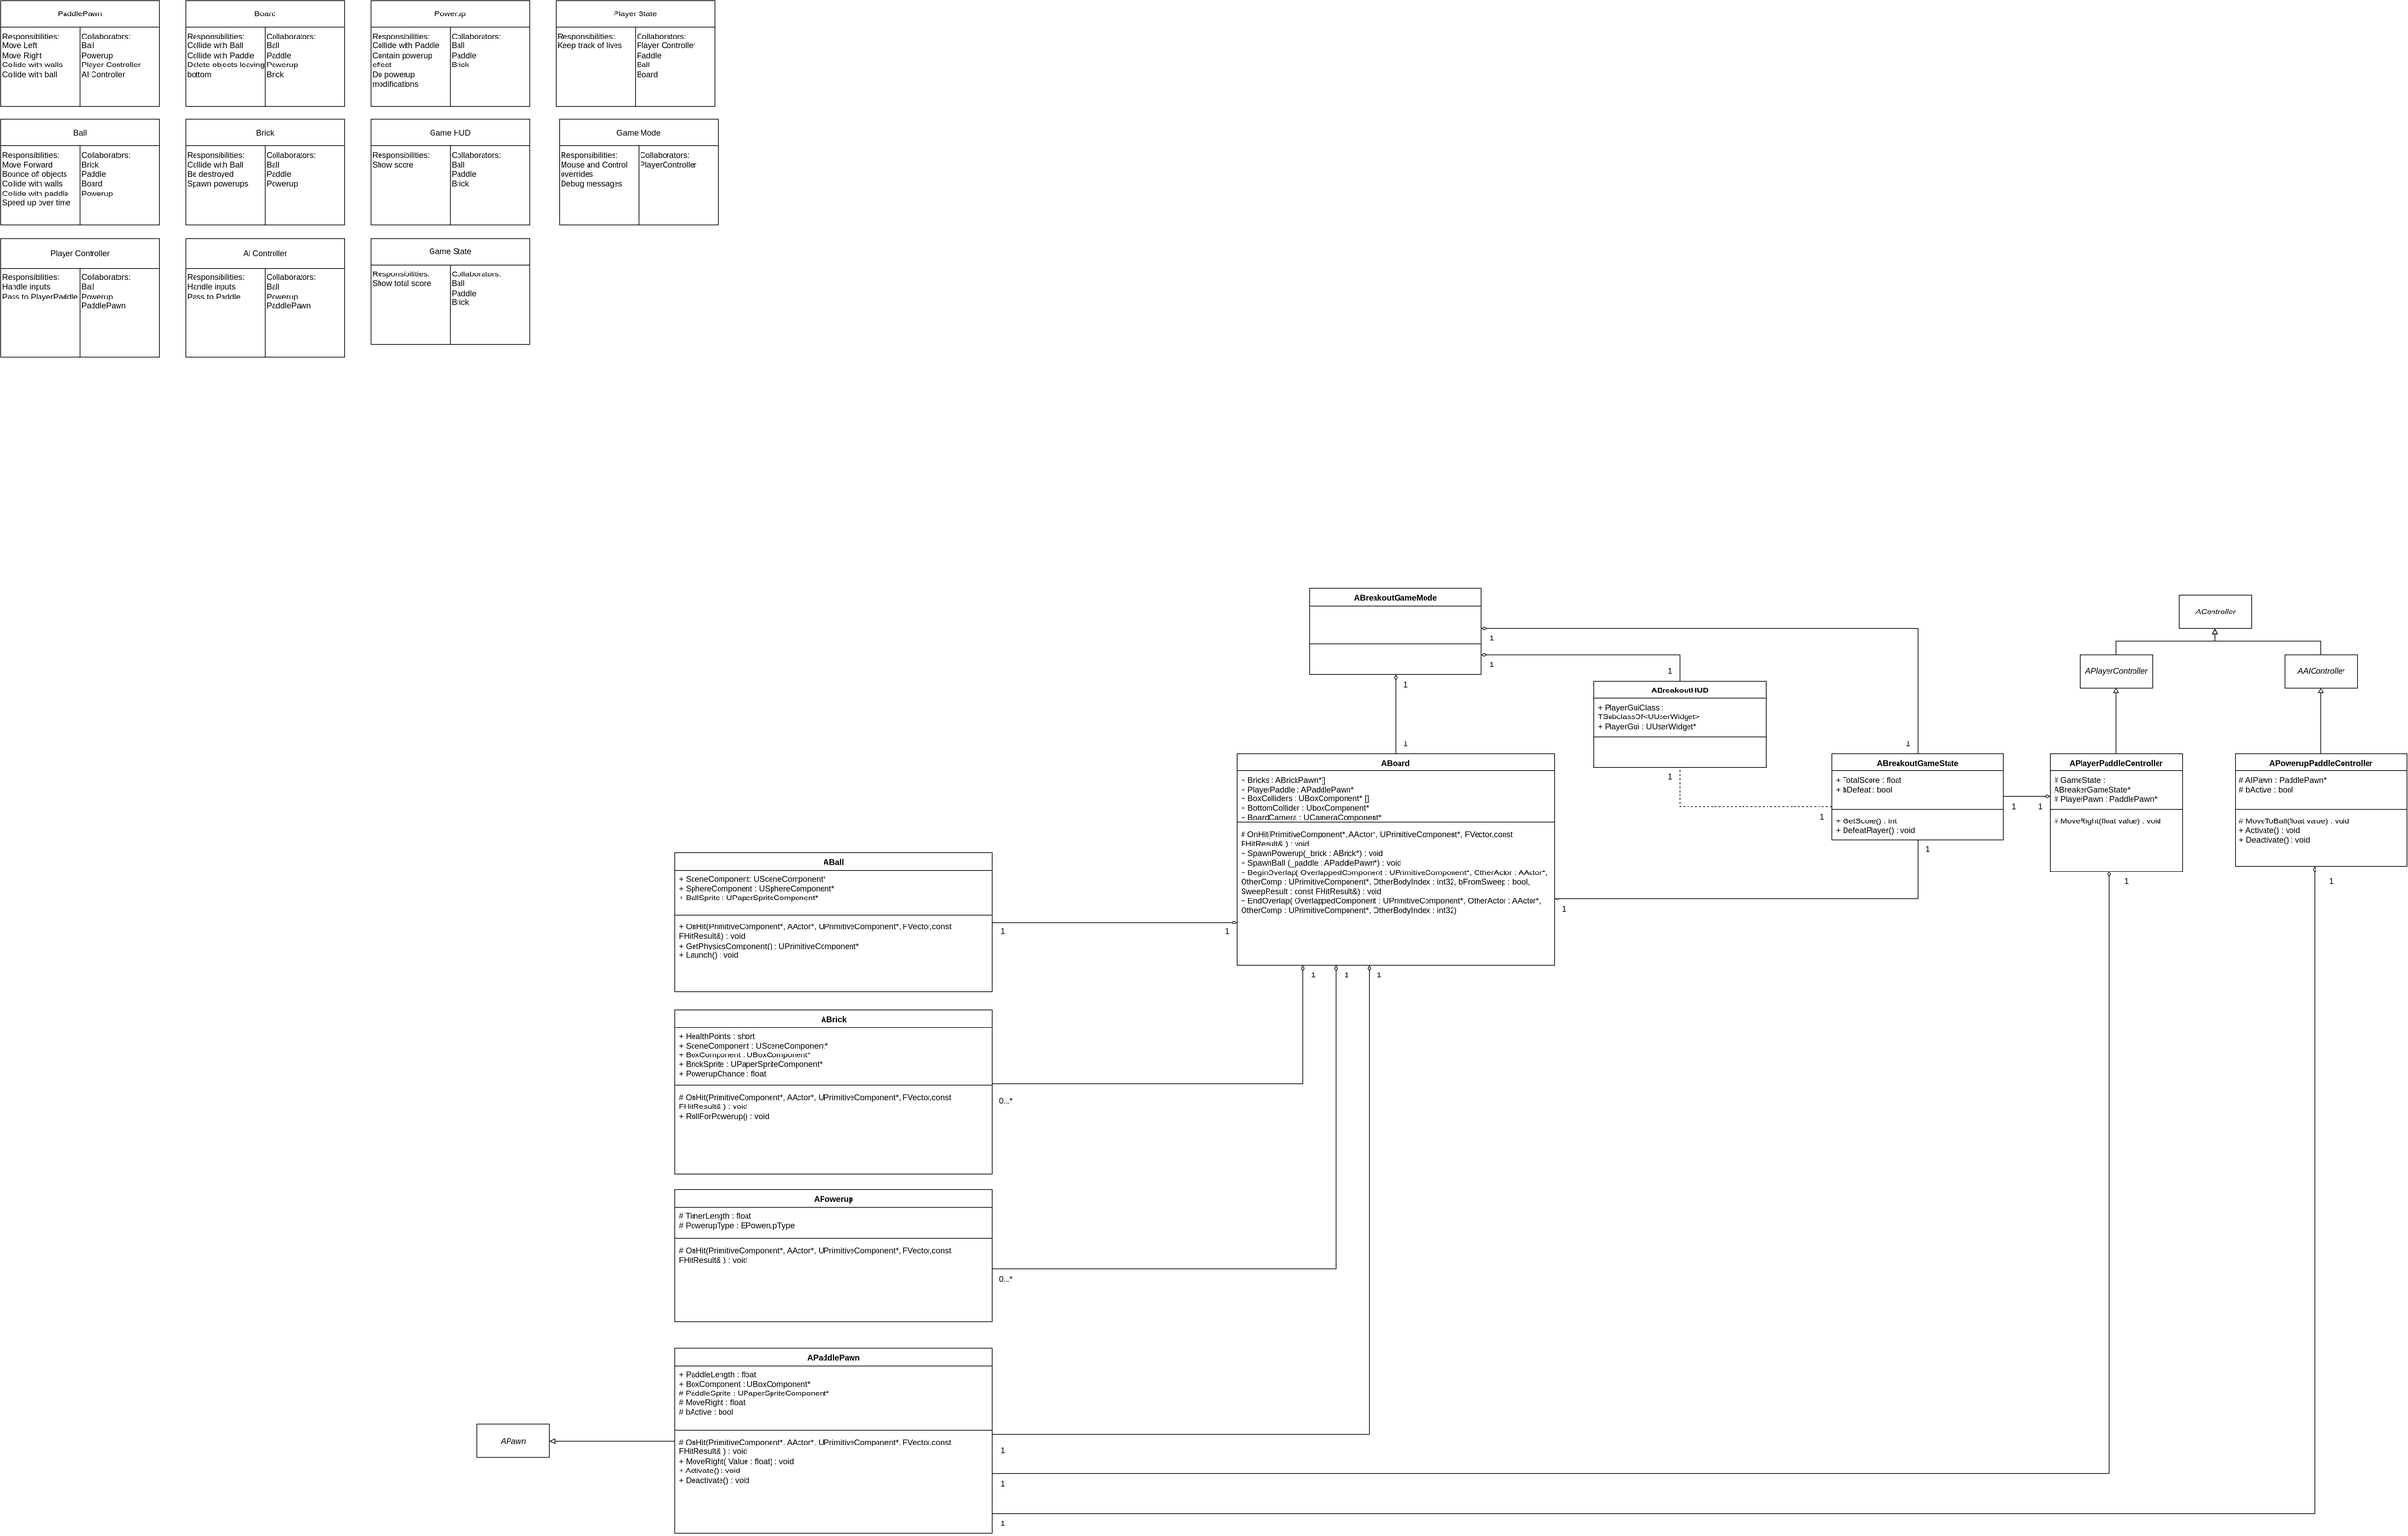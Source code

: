 <mxfile version="20.5.1" type="device"><diagram id="Ho-B-RkuxmMPtl5zC5Pr" name="Page-1"><mxGraphModel dx="955" dy="1336" grid="1" gridSize="10" guides="1" tooltips="1" connect="1" arrows="1" fold="1" page="1" pageScale="1" pageWidth="850" pageHeight="1100" math="0" shadow="0"><root><mxCell id="0"/><mxCell id="1" parent="0"/><mxCell id="bUyKYIeR4zsb5nGHVlZy-1" value="" style="shape=table;startSize=0;container=1;collapsible=0;childLayout=tableLayout;" parent="1" vertex="1"><mxGeometry x="40" y="40" width="240" height="160" as="geometry"/></mxCell><mxCell id="bUyKYIeR4zsb5nGHVlZy-2" value="" style="shape=tableRow;horizontal=0;startSize=0;swimlaneHead=0;swimlaneBody=0;top=0;left=0;bottom=0;right=0;collapsible=0;dropTarget=0;fillColor=none;points=[[0,0.5],[1,0.5]];portConstraint=eastwest;" parent="bUyKYIeR4zsb5nGHVlZy-1" vertex="1"><mxGeometry width="240" height="40" as="geometry"/></mxCell><mxCell id="bUyKYIeR4zsb5nGHVlZy-3" value="PaddlePawn" style="shape=partialRectangle;html=1;whiteSpace=wrap;connectable=0;overflow=hidden;fillColor=none;top=0;left=0;bottom=0;right=0;pointerEvents=1;rowspan=1;colspan=2;" parent="bUyKYIeR4zsb5nGHVlZy-2" vertex="1"><mxGeometry width="240" height="40" as="geometry"><mxRectangle width="120" height="40" as="alternateBounds"/></mxGeometry></mxCell><mxCell id="bUyKYIeR4zsb5nGHVlZy-4" value="" style="shape=partialRectangle;html=1;whiteSpace=wrap;connectable=0;overflow=hidden;fillColor=none;top=0;left=0;bottom=0;right=0;pointerEvents=1;" parent="bUyKYIeR4zsb5nGHVlZy-2" vertex="1" visible="0"><mxGeometry x="120" width="120" height="40" as="geometry"><mxRectangle width="120" height="40" as="alternateBounds"/></mxGeometry></mxCell><mxCell id="bUyKYIeR4zsb5nGHVlZy-5" value="" style="shape=tableRow;horizontal=0;startSize=0;swimlaneHead=0;swimlaneBody=0;top=0;left=0;bottom=0;right=0;collapsible=0;dropTarget=0;fillColor=none;points=[[0,0.5],[1,0.5]];portConstraint=eastwest;" parent="bUyKYIeR4zsb5nGHVlZy-1" vertex="1"><mxGeometry y="40" width="240" height="120" as="geometry"/></mxCell><mxCell id="bUyKYIeR4zsb5nGHVlZy-6" value="Responsibilities:&lt;br&gt;Move Left&lt;br&gt;Move Right&lt;br&gt;Collide with walls&lt;br&gt;Collide with ball" style="shape=partialRectangle;html=1;whiteSpace=wrap;connectable=0;overflow=hidden;fillColor=none;top=0;left=0;bottom=0;right=0;pointerEvents=1;align=left;verticalAlign=top;" parent="bUyKYIeR4zsb5nGHVlZy-5" vertex="1"><mxGeometry width="120" height="120" as="geometry"><mxRectangle width="120" height="120" as="alternateBounds"/></mxGeometry></mxCell><mxCell id="bUyKYIeR4zsb5nGHVlZy-7" value="Collaborators:&lt;br&gt;Ball&lt;br&gt;Powerup&lt;br&gt;Player Controller&lt;br&gt;AI Controller" style="shape=partialRectangle;html=1;whiteSpace=wrap;connectable=0;overflow=hidden;fillColor=none;top=0;left=0;bottom=0;right=0;pointerEvents=1;align=left;verticalAlign=top;" parent="bUyKYIeR4zsb5nGHVlZy-5" vertex="1"><mxGeometry x="120" width="120" height="120" as="geometry"><mxRectangle width="120" height="120" as="alternateBounds"/></mxGeometry></mxCell><mxCell id="bUyKYIeR4zsb5nGHVlZy-8" value="" style="shape=table;startSize=0;container=1;collapsible=0;childLayout=tableLayout;" parent="1" vertex="1"><mxGeometry x="320" y="40" width="240" height="160" as="geometry"/></mxCell><mxCell id="bUyKYIeR4zsb5nGHVlZy-9" value="" style="shape=tableRow;horizontal=0;startSize=0;swimlaneHead=0;swimlaneBody=0;top=0;left=0;bottom=0;right=0;collapsible=0;dropTarget=0;fillColor=none;points=[[0,0.5],[1,0.5]];portConstraint=eastwest;" parent="bUyKYIeR4zsb5nGHVlZy-8" vertex="1"><mxGeometry width="240" height="40" as="geometry"/></mxCell><mxCell id="bUyKYIeR4zsb5nGHVlZy-10" value="Board" style="shape=partialRectangle;html=1;whiteSpace=wrap;connectable=0;overflow=hidden;fillColor=none;top=0;left=0;bottom=0;right=0;pointerEvents=1;rowspan=1;colspan=2;" parent="bUyKYIeR4zsb5nGHVlZy-9" vertex="1"><mxGeometry width="240" height="40" as="geometry"><mxRectangle width="120" height="40" as="alternateBounds"/></mxGeometry></mxCell><mxCell id="bUyKYIeR4zsb5nGHVlZy-11" value="" style="shape=partialRectangle;html=1;whiteSpace=wrap;connectable=0;overflow=hidden;fillColor=none;top=0;left=0;bottom=0;right=0;pointerEvents=1;" parent="bUyKYIeR4zsb5nGHVlZy-9" vertex="1" visible="0"><mxGeometry x="120" width="120" height="40" as="geometry"><mxRectangle width="120" height="40" as="alternateBounds"/></mxGeometry></mxCell><mxCell id="bUyKYIeR4zsb5nGHVlZy-12" value="" style="shape=tableRow;horizontal=0;startSize=0;swimlaneHead=0;swimlaneBody=0;top=0;left=0;bottom=0;right=0;collapsible=0;dropTarget=0;fillColor=none;points=[[0,0.5],[1,0.5]];portConstraint=eastwest;" parent="bUyKYIeR4zsb5nGHVlZy-8" vertex="1"><mxGeometry y="40" width="240" height="120" as="geometry"/></mxCell><mxCell id="bUyKYIeR4zsb5nGHVlZy-13" value="Responsibilities:&lt;br&gt;Collide with Ball&lt;br&gt;Collide with Paddle&lt;br&gt;Delete objects leaving bottom" style="shape=partialRectangle;html=1;whiteSpace=wrap;connectable=0;overflow=hidden;fillColor=none;top=0;left=0;bottom=0;right=0;pointerEvents=1;align=left;verticalAlign=top;" parent="bUyKYIeR4zsb5nGHVlZy-12" vertex="1"><mxGeometry width="120" height="120" as="geometry"><mxRectangle width="120" height="120" as="alternateBounds"/></mxGeometry></mxCell><mxCell id="bUyKYIeR4zsb5nGHVlZy-14" value="Collaborators:&lt;br&gt;Ball&lt;br&gt;Paddle&lt;br&gt;Powerup&lt;br&gt;Brick" style="shape=partialRectangle;html=1;whiteSpace=wrap;connectable=0;overflow=hidden;fillColor=none;top=0;left=0;bottom=0;right=0;pointerEvents=1;align=left;verticalAlign=top;" parent="bUyKYIeR4zsb5nGHVlZy-12" vertex="1"><mxGeometry x="120" width="120" height="120" as="geometry"><mxRectangle width="120" height="120" as="alternateBounds"/></mxGeometry></mxCell><mxCell id="bUyKYIeR4zsb5nGHVlZy-15" value="" style="shape=table;startSize=0;container=1;collapsible=0;childLayout=tableLayout;" parent="1" vertex="1"><mxGeometry x="40" y="220" width="240" height="160" as="geometry"/></mxCell><mxCell id="bUyKYIeR4zsb5nGHVlZy-16" value="" style="shape=tableRow;horizontal=0;startSize=0;swimlaneHead=0;swimlaneBody=0;top=0;left=0;bottom=0;right=0;collapsible=0;dropTarget=0;fillColor=none;points=[[0,0.5],[1,0.5]];portConstraint=eastwest;" parent="bUyKYIeR4zsb5nGHVlZy-15" vertex="1"><mxGeometry width="240" height="40" as="geometry"/></mxCell><mxCell id="bUyKYIeR4zsb5nGHVlZy-17" value="Ball" style="shape=partialRectangle;html=1;whiteSpace=wrap;connectable=0;overflow=hidden;fillColor=none;top=0;left=0;bottom=0;right=0;pointerEvents=1;rowspan=1;colspan=2;" parent="bUyKYIeR4zsb5nGHVlZy-16" vertex="1"><mxGeometry width="240" height="40" as="geometry"><mxRectangle width="120" height="40" as="alternateBounds"/></mxGeometry></mxCell><mxCell id="bUyKYIeR4zsb5nGHVlZy-18" value="" style="shape=partialRectangle;html=1;whiteSpace=wrap;connectable=0;overflow=hidden;fillColor=none;top=0;left=0;bottom=0;right=0;pointerEvents=1;" parent="bUyKYIeR4zsb5nGHVlZy-16" vertex="1" visible="0"><mxGeometry x="120" width="120" height="40" as="geometry"><mxRectangle width="120" height="40" as="alternateBounds"/></mxGeometry></mxCell><mxCell id="bUyKYIeR4zsb5nGHVlZy-19" value="" style="shape=tableRow;horizontal=0;startSize=0;swimlaneHead=0;swimlaneBody=0;top=0;left=0;bottom=0;right=0;collapsible=0;dropTarget=0;fillColor=none;points=[[0,0.5],[1,0.5]];portConstraint=eastwest;" parent="bUyKYIeR4zsb5nGHVlZy-15" vertex="1"><mxGeometry y="40" width="240" height="120" as="geometry"/></mxCell><mxCell id="bUyKYIeR4zsb5nGHVlZy-20" value="Responsibilities:&lt;br&gt;Move Forward&lt;br&gt;Bounce off objects&lt;br&gt;Collide with walls&lt;br&gt;Collide with paddle&lt;br&gt;Speed up over time" style="shape=partialRectangle;html=1;whiteSpace=wrap;connectable=0;overflow=hidden;fillColor=none;top=0;left=0;bottom=0;right=0;pointerEvents=1;align=left;verticalAlign=top;" parent="bUyKYIeR4zsb5nGHVlZy-19" vertex="1"><mxGeometry width="120" height="120" as="geometry"><mxRectangle width="120" height="120" as="alternateBounds"/></mxGeometry></mxCell><mxCell id="bUyKYIeR4zsb5nGHVlZy-21" value="Collaborators:&lt;br&gt;Brick&lt;br&gt;Paddle&lt;br&gt;Board&lt;br&gt;Powerup" style="shape=partialRectangle;html=1;whiteSpace=wrap;connectable=0;overflow=hidden;fillColor=none;top=0;left=0;bottom=0;right=0;pointerEvents=1;align=left;verticalAlign=top;" parent="bUyKYIeR4zsb5nGHVlZy-19" vertex="1"><mxGeometry x="120" width="120" height="120" as="geometry"><mxRectangle width="120" height="120" as="alternateBounds"/></mxGeometry></mxCell><mxCell id="bUyKYIeR4zsb5nGHVlZy-22" value="" style="shape=table;startSize=0;container=1;collapsible=0;childLayout=tableLayout;" parent="1" vertex="1"><mxGeometry x="320" y="220" width="240" height="160" as="geometry"/></mxCell><mxCell id="bUyKYIeR4zsb5nGHVlZy-23" value="" style="shape=tableRow;horizontal=0;startSize=0;swimlaneHead=0;swimlaneBody=0;top=0;left=0;bottom=0;right=0;collapsible=0;dropTarget=0;fillColor=none;points=[[0,0.5],[1,0.5]];portConstraint=eastwest;" parent="bUyKYIeR4zsb5nGHVlZy-22" vertex="1"><mxGeometry width="240" height="40" as="geometry"/></mxCell><mxCell id="bUyKYIeR4zsb5nGHVlZy-24" value="Brick" style="shape=partialRectangle;html=1;whiteSpace=wrap;connectable=0;overflow=hidden;fillColor=none;top=0;left=0;bottom=0;right=0;pointerEvents=1;rowspan=1;colspan=2;" parent="bUyKYIeR4zsb5nGHVlZy-23" vertex="1"><mxGeometry width="240" height="40" as="geometry"><mxRectangle width="120" height="40" as="alternateBounds"/></mxGeometry></mxCell><mxCell id="bUyKYIeR4zsb5nGHVlZy-25" value="" style="shape=partialRectangle;html=1;whiteSpace=wrap;connectable=0;overflow=hidden;fillColor=none;top=0;left=0;bottom=0;right=0;pointerEvents=1;" parent="bUyKYIeR4zsb5nGHVlZy-23" vertex="1" visible="0"><mxGeometry x="120" width="120" height="40" as="geometry"><mxRectangle width="120" height="40" as="alternateBounds"/></mxGeometry></mxCell><mxCell id="bUyKYIeR4zsb5nGHVlZy-26" value="" style="shape=tableRow;horizontal=0;startSize=0;swimlaneHead=0;swimlaneBody=0;top=0;left=0;bottom=0;right=0;collapsible=0;dropTarget=0;fillColor=none;points=[[0,0.5],[1,0.5]];portConstraint=eastwest;" parent="bUyKYIeR4zsb5nGHVlZy-22" vertex="1"><mxGeometry y="40" width="240" height="120" as="geometry"/></mxCell><mxCell id="bUyKYIeR4zsb5nGHVlZy-27" value="Responsibilities:&lt;br&gt;Collide with Ball&lt;br&gt;Be destroyed&lt;br&gt;Spawn powerups" style="shape=partialRectangle;html=1;whiteSpace=wrap;connectable=0;overflow=hidden;fillColor=none;top=0;left=0;bottom=0;right=0;pointerEvents=1;align=left;verticalAlign=top;" parent="bUyKYIeR4zsb5nGHVlZy-26" vertex="1"><mxGeometry width="120" height="120" as="geometry"><mxRectangle width="120" height="120" as="alternateBounds"/></mxGeometry></mxCell><mxCell id="bUyKYIeR4zsb5nGHVlZy-28" value="Collaborators:&lt;br&gt;Ball&lt;br&gt;Paddle&lt;br&gt;Powerup" style="shape=partialRectangle;html=1;whiteSpace=wrap;connectable=0;overflow=hidden;fillColor=none;top=0;left=0;bottom=0;right=0;pointerEvents=1;align=left;verticalAlign=top;" parent="bUyKYIeR4zsb5nGHVlZy-26" vertex="1"><mxGeometry x="120" width="120" height="120" as="geometry"><mxRectangle width="120" height="120" as="alternateBounds"/></mxGeometry></mxCell><mxCell id="bUyKYIeR4zsb5nGHVlZy-29" value="" style="shape=table;startSize=0;container=1;collapsible=0;childLayout=tableLayout;" parent="1" vertex="1"><mxGeometry x="600" y="40" width="240" height="160" as="geometry"/></mxCell><mxCell id="bUyKYIeR4zsb5nGHVlZy-30" value="" style="shape=tableRow;horizontal=0;startSize=0;swimlaneHead=0;swimlaneBody=0;top=0;left=0;bottom=0;right=0;collapsible=0;dropTarget=0;fillColor=none;points=[[0,0.5],[1,0.5]];portConstraint=eastwest;" parent="bUyKYIeR4zsb5nGHVlZy-29" vertex="1"><mxGeometry width="240" height="40" as="geometry"/></mxCell><mxCell id="bUyKYIeR4zsb5nGHVlZy-31" value="Powerup" style="shape=partialRectangle;html=1;whiteSpace=wrap;connectable=0;overflow=hidden;fillColor=none;top=0;left=0;bottom=0;right=0;pointerEvents=1;rowspan=1;colspan=2;" parent="bUyKYIeR4zsb5nGHVlZy-30" vertex="1"><mxGeometry width="240" height="40" as="geometry"><mxRectangle width="120" height="40" as="alternateBounds"/></mxGeometry></mxCell><mxCell id="bUyKYIeR4zsb5nGHVlZy-32" value="" style="shape=partialRectangle;html=1;whiteSpace=wrap;connectable=0;overflow=hidden;fillColor=none;top=0;left=0;bottom=0;right=0;pointerEvents=1;" parent="bUyKYIeR4zsb5nGHVlZy-30" vertex="1" visible="0"><mxGeometry x="120" width="120" height="40" as="geometry"><mxRectangle width="120" height="40" as="alternateBounds"/></mxGeometry></mxCell><mxCell id="bUyKYIeR4zsb5nGHVlZy-33" value="" style="shape=tableRow;horizontal=0;startSize=0;swimlaneHead=0;swimlaneBody=0;top=0;left=0;bottom=0;right=0;collapsible=0;dropTarget=0;fillColor=none;points=[[0,0.5],[1,0.5]];portConstraint=eastwest;" parent="bUyKYIeR4zsb5nGHVlZy-29" vertex="1"><mxGeometry y="40" width="240" height="120" as="geometry"/></mxCell><mxCell id="bUyKYIeR4zsb5nGHVlZy-34" value="Responsibilities:&lt;br&gt;Collide with Paddle&lt;br&gt;Contain powerup effect&lt;br&gt;Do powerup modifications" style="shape=partialRectangle;html=1;whiteSpace=wrap;connectable=0;overflow=hidden;fillColor=none;top=0;left=0;bottom=0;right=0;pointerEvents=1;align=left;verticalAlign=top;" parent="bUyKYIeR4zsb5nGHVlZy-33" vertex="1"><mxGeometry width="120" height="120" as="geometry"><mxRectangle width="120" height="120" as="alternateBounds"/></mxGeometry></mxCell><mxCell id="bUyKYIeR4zsb5nGHVlZy-35" value="Collaborators:&lt;br&gt;Ball&lt;br&gt;Paddle&lt;br&gt;Brick" style="shape=partialRectangle;html=1;whiteSpace=wrap;connectable=0;overflow=hidden;fillColor=none;top=0;left=0;bottom=0;right=0;pointerEvents=1;align=left;verticalAlign=top;" parent="bUyKYIeR4zsb5nGHVlZy-33" vertex="1"><mxGeometry x="120" width="120" height="120" as="geometry"><mxRectangle width="120" height="120" as="alternateBounds"/></mxGeometry></mxCell><mxCell id="-lI7ovpHppfsJtkFs-yP-1" value="" style="shape=table;startSize=0;container=1;collapsible=0;childLayout=tableLayout;" parent="1" vertex="1"><mxGeometry x="40" y="400" width="240" height="180" as="geometry"/></mxCell><mxCell id="-lI7ovpHppfsJtkFs-yP-2" value="" style="shape=tableRow;horizontal=0;startSize=0;swimlaneHead=0;swimlaneBody=0;top=0;left=0;bottom=0;right=0;collapsible=0;dropTarget=0;fillColor=none;points=[[0,0.5],[1,0.5]];portConstraint=eastwest;" parent="-lI7ovpHppfsJtkFs-yP-1" vertex="1"><mxGeometry width="240" height="45" as="geometry"/></mxCell><mxCell id="-lI7ovpHppfsJtkFs-yP-3" value="Player Controller" style="shape=partialRectangle;html=1;whiteSpace=wrap;connectable=0;overflow=hidden;fillColor=none;top=0;left=0;bottom=0;right=0;pointerEvents=1;rowspan=1;colspan=2;" parent="-lI7ovpHppfsJtkFs-yP-2" vertex="1"><mxGeometry width="240" height="45" as="geometry"><mxRectangle width="120" height="45" as="alternateBounds"/></mxGeometry></mxCell><mxCell id="-lI7ovpHppfsJtkFs-yP-4" value="" style="shape=partialRectangle;html=1;whiteSpace=wrap;connectable=0;overflow=hidden;fillColor=none;top=0;left=0;bottom=0;right=0;pointerEvents=1;" parent="-lI7ovpHppfsJtkFs-yP-2" vertex="1" visible="0"><mxGeometry x="120" width="120" height="45" as="geometry"><mxRectangle width="120" height="45" as="alternateBounds"/></mxGeometry></mxCell><mxCell id="-lI7ovpHppfsJtkFs-yP-5" value="" style="shape=tableRow;horizontal=0;startSize=0;swimlaneHead=0;swimlaneBody=0;top=0;left=0;bottom=0;right=0;collapsible=0;dropTarget=0;fillColor=none;points=[[0,0.5],[1,0.5]];portConstraint=eastwest;" parent="-lI7ovpHppfsJtkFs-yP-1" vertex="1"><mxGeometry y="45" width="240" height="135" as="geometry"/></mxCell><mxCell id="-lI7ovpHppfsJtkFs-yP-6" value="Responsibilities:&lt;br&gt;Handle inputs &lt;br&gt;Pass to PlayerPaddle&lt;br&gt;" style="shape=partialRectangle;html=1;whiteSpace=wrap;connectable=0;overflow=hidden;fillColor=none;top=0;left=0;bottom=0;right=0;pointerEvents=1;align=left;verticalAlign=top;" parent="-lI7ovpHppfsJtkFs-yP-5" vertex="1"><mxGeometry width="120" height="135" as="geometry"><mxRectangle width="120" height="135" as="alternateBounds"/></mxGeometry></mxCell><mxCell id="-lI7ovpHppfsJtkFs-yP-7" value="Collaborators:&lt;br&gt;Ball&lt;br&gt;Powerup&lt;br&gt;PaddlePawn" style="shape=partialRectangle;html=1;whiteSpace=wrap;connectable=0;overflow=hidden;fillColor=none;top=0;left=0;bottom=0;right=0;pointerEvents=1;align=left;verticalAlign=top;" parent="-lI7ovpHppfsJtkFs-yP-5" vertex="1"><mxGeometry x="120" width="120" height="135" as="geometry"><mxRectangle width="120" height="135" as="alternateBounds"/></mxGeometry></mxCell><mxCell id="-lI7ovpHppfsJtkFs-yP-22" style="edgeStyle=orthogonalEdgeStyle;rounded=0;orthogonalLoop=1;jettySize=auto;html=1;endArrow=block;endFill=0;" parent="1" source="-lI7ovpHppfsJtkFs-yP-8" target="-lI7ovpHppfsJtkFs-yP-19" edge="1"><mxGeometry relative="1" as="geometry"/></mxCell><mxCell id="-lI7ovpHppfsJtkFs-yP-8" value="APaddlePawn" style="swimlane;fontStyle=1;align=center;verticalAlign=top;childLayout=stackLayout;horizontal=1;startSize=26;horizontalStack=0;resizeParent=1;resizeParentMax=0;resizeLast=0;collapsible=1;marginBottom=0;" parent="1" vertex="1"><mxGeometry x="1060" y="2080" width="480" height="280" as="geometry"/></mxCell><mxCell id="-lI7ovpHppfsJtkFs-yP-9" value="+ PaddleLength : float&#10;+ BoxComponent : UBoxComponent*&#10;# PaddleSprite : UPaperSpriteComponent*&#10;# MoveRight : float&#10;# bActive : bool" style="text;strokeColor=none;fillColor=none;align=left;verticalAlign=top;spacingLeft=4;spacingRight=4;overflow=hidden;rotatable=0;points=[[0,0.5],[1,0.5]];portConstraint=eastwest;" parent="-lI7ovpHppfsJtkFs-yP-8" vertex="1"><mxGeometry y="26" width="480" height="94" as="geometry"/></mxCell><mxCell id="-lI7ovpHppfsJtkFs-yP-10" value="" style="line;strokeWidth=1;fillColor=none;align=left;verticalAlign=middle;spacingTop=-1;spacingLeft=3;spacingRight=3;rotatable=0;labelPosition=right;points=[];portConstraint=eastwest;strokeColor=inherit;" parent="-lI7ovpHppfsJtkFs-yP-8" vertex="1"><mxGeometry y="120" width="480" height="8" as="geometry"/></mxCell><mxCell id="-lI7ovpHppfsJtkFs-yP-11" value="# OnHit(PrimitiveComponent*, AActor*, UPrimitiveComponent*, FVector,const FHitResult&amp; ) : void&#10;+ MoveRight( Value : float) : void&#10;+ Activate() : void&#10;+ Deactivate() : void" style="text;strokeColor=none;fillColor=none;align=left;verticalAlign=top;spacingLeft=4;spacingRight=4;overflow=hidden;rotatable=0;points=[[0,0.5],[1,0.5]];portConstraint=eastwest;rounded=0;whiteSpace=wrap;" parent="-lI7ovpHppfsJtkFs-yP-8" vertex="1"><mxGeometry y="128" width="480" height="152" as="geometry"/></mxCell><mxCell id="-lI7ovpHppfsJtkFs-yP-12" value="" style="shape=table;startSize=0;container=1;collapsible=0;childLayout=tableLayout;" parent="1" vertex="1"><mxGeometry x="320" y="400" width="240" height="180" as="geometry"/></mxCell><mxCell id="-lI7ovpHppfsJtkFs-yP-13" value="" style="shape=tableRow;horizontal=0;startSize=0;swimlaneHead=0;swimlaneBody=0;top=0;left=0;bottom=0;right=0;collapsible=0;dropTarget=0;fillColor=none;points=[[0,0.5],[1,0.5]];portConstraint=eastwest;" parent="-lI7ovpHppfsJtkFs-yP-12" vertex="1"><mxGeometry width="240" height="45" as="geometry"/></mxCell><mxCell id="-lI7ovpHppfsJtkFs-yP-14" value="AI Controller" style="shape=partialRectangle;html=1;whiteSpace=wrap;connectable=0;overflow=hidden;fillColor=none;top=0;left=0;bottom=0;right=0;pointerEvents=1;rowspan=1;colspan=2;" parent="-lI7ovpHppfsJtkFs-yP-13" vertex="1"><mxGeometry width="240" height="45" as="geometry"><mxRectangle width="120" height="45" as="alternateBounds"/></mxGeometry></mxCell><mxCell id="-lI7ovpHppfsJtkFs-yP-15" value="" style="shape=partialRectangle;html=1;whiteSpace=wrap;connectable=0;overflow=hidden;fillColor=none;top=0;left=0;bottom=0;right=0;pointerEvents=1;" parent="-lI7ovpHppfsJtkFs-yP-13" vertex="1" visible="0"><mxGeometry x="120" width="120" height="45" as="geometry"><mxRectangle width="120" height="45" as="alternateBounds"/></mxGeometry></mxCell><mxCell id="-lI7ovpHppfsJtkFs-yP-16" value="" style="shape=tableRow;horizontal=0;startSize=0;swimlaneHead=0;swimlaneBody=0;top=0;left=0;bottom=0;right=0;collapsible=0;dropTarget=0;fillColor=none;points=[[0,0.5],[1,0.5]];portConstraint=eastwest;" parent="-lI7ovpHppfsJtkFs-yP-12" vertex="1"><mxGeometry y="45" width="240" height="135" as="geometry"/></mxCell><mxCell id="-lI7ovpHppfsJtkFs-yP-17" value="Responsibilities:&lt;br&gt;Handle inputs &lt;br&gt;Pass to Paddle" style="shape=partialRectangle;html=1;whiteSpace=wrap;connectable=0;overflow=hidden;fillColor=none;top=0;left=0;bottom=0;right=0;pointerEvents=1;align=left;verticalAlign=top;" parent="-lI7ovpHppfsJtkFs-yP-16" vertex="1"><mxGeometry width="120" height="135" as="geometry"><mxRectangle width="120" height="135" as="alternateBounds"/></mxGeometry></mxCell><mxCell id="-lI7ovpHppfsJtkFs-yP-18" value="Collaborators:&lt;br&gt;Ball&lt;br&gt;Powerup&lt;br&gt;PaddlePawn" style="shape=partialRectangle;html=1;whiteSpace=wrap;connectable=0;overflow=hidden;fillColor=none;top=0;left=0;bottom=0;right=0;pointerEvents=1;align=left;verticalAlign=top;" parent="-lI7ovpHppfsJtkFs-yP-16" vertex="1"><mxGeometry x="120" width="120" height="135" as="geometry"><mxRectangle width="120" height="135" as="alternateBounds"/></mxGeometry></mxCell><mxCell id="-lI7ovpHppfsJtkFs-yP-19" value="&lt;i&gt;APawn&lt;/i&gt;" style="html=1;" parent="1" vertex="1"><mxGeometry x="760" y="2195" width="110" height="50" as="geometry"/></mxCell><mxCell id="-lI7ovpHppfsJtkFs-yP-23" value="ABall" style="swimlane;fontStyle=1;align=center;verticalAlign=top;childLayout=stackLayout;horizontal=1;startSize=26;horizontalStack=0;resizeParent=1;resizeParentMax=0;resizeLast=0;collapsible=1;marginBottom=0;" parent="1" vertex="1"><mxGeometry x="1060" y="1330" width="480" height="210" as="geometry"><mxRectangle x="650" y="1140" width="70" height="30" as="alternateBounds"/></mxGeometry></mxCell><mxCell id="-lI7ovpHppfsJtkFs-yP-24" value="+ SceneComponent: USceneComponent*&#10;+ SphereComponent : USphereComponent*&#10;+ BallSprite : UPaperSpriteComponent*&#10;" style="text;strokeColor=none;fillColor=none;align=left;verticalAlign=top;spacingLeft=4;spacingRight=4;overflow=hidden;rotatable=0;points=[[0,0.5],[1,0.5]];portConstraint=eastwest;" parent="-lI7ovpHppfsJtkFs-yP-23" vertex="1"><mxGeometry y="26" width="480" height="64" as="geometry"/></mxCell><mxCell id="-lI7ovpHppfsJtkFs-yP-25" value="" style="line;strokeWidth=1;fillColor=none;align=left;verticalAlign=middle;spacingTop=-1;spacingLeft=3;spacingRight=3;rotatable=0;labelPosition=right;points=[];portConstraint=eastwest;strokeColor=inherit;" parent="-lI7ovpHppfsJtkFs-yP-23" vertex="1"><mxGeometry y="90" width="480" height="8" as="geometry"/></mxCell><mxCell id="-lI7ovpHppfsJtkFs-yP-26" value="+ OnHit(PrimitiveComponent*, AActor*, UPrimitiveComponent*, FVector,const FHitResult&amp;) : void&#10;+ GetPhysicsComponent() : UPrimitiveComponent*&#10;+ Launch() : void" style="text;strokeColor=none;fillColor=none;align=left;verticalAlign=top;spacingLeft=4;spacingRight=4;overflow=hidden;rotatable=0;points=[[0,0.5],[1,0.5]];portConstraint=eastwest;whiteSpace=wrap;" parent="-lI7ovpHppfsJtkFs-yP-23" vertex="1"><mxGeometry y="98" width="480" height="112" as="geometry"/></mxCell><mxCell id="8lksy13aBJpFLraxpD3n-131" style="edgeStyle=orthogonalEdgeStyle;rounded=0;orthogonalLoop=1;jettySize=auto;html=1;startArrow=diamondThin;startFill=0;endArrow=none;endFill=0;" edge="1" parent="1" source="-lI7ovpHppfsJtkFs-yP-27" target="8lksy13aBJpFLraxpD3n-59"><mxGeometry relative="1" as="geometry"><Array as="points"><mxPoint x="2940" y="1400"/></Array></mxGeometry></mxCell><mxCell id="8lksy13aBJpFLraxpD3n-142" style="edgeStyle=orthogonalEdgeStyle;rounded=0;orthogonalLoop=1;jettySize=auto;html=1;startArrow=diamondThin;startFill=0;endArrow=none;endFill=0;" edge="1" parent="1" source="-lI7ovpHppfsJtkFs-yP-27" target="-lI7ovpHppfsJtkFs-yP-23"><mxGeometry relative="1" as="geometry"><Array as="points"><mxPoint x="1790" y="1435"/><mxPoint x="1790" y="1435"/></Array></mxGeometry></mxCell><mxCell id="8lksy13aBJpFLraxpD3n-144" style="edgeStyle=orthogonalEdgeStyle;rounded=0;orthogonalLoop=1;jettySize=auto;html=1;startArrow=diamondThin;startFill=0;endArrow=none;endFill=0;" edge="1" parent="1" source="-lI7ovpHppfsJtkFs-yP-27" target="-lI7ovpHppfsJtkFs-yP-32"><mxGeometry relative="1" as="geometry"><Array as="points"><mxPoint x="2010" y="1680"/></Array></mxGeometry></mxCell><mxCell id="8lksy13aBJpFLraxpD3n-146" style="edgeStyle=orthogonalEdgeStyle;rounded=0;orthogonalLoop=1;jettySize=auto;html=1;startArrow=diamondThin;startFill=0;endArrow=none;endFill=0;" edge="1" parent="1" source="-lI7ovpHppfsJtkFs-yP-27" target="-lI7ovpHppfsJtkFs-yP-38"><mxGeometry relative="1" as="geometry"><Array as="points"><mxPoint x="2060" y="1960"/></Array></mxGeometry></mxCell><mxCell id="8lksy13aBJpFLraxpD3n-148" style="edgeStyle=orthogonalEdgeStyle;rounded=0;orthogonalLoop=1;jettySize=auto;html=1;startArrow=diamondThin;startFill=0;endArrow=none;endFill=0;" edge="1" parent="1" source="-lI7ovpHppfsJtkFs-yP-27" target="-lI7ovpHppfsJtkFs-yP-8"><mxGeometry relative="1" as="geometry"><Array as="points"><mxPoint x="2110" y="2210"/></Array></mxGeometry></mxCell><mxCell id="-lI7ovpHppfsJtkFs-yP-27" value="ABoard" style="swimlane;fontStyle=1;align=center;verticalAlign=top;childLayout=stackLayout;horizontal=1;startSize=26;horizontalStack=0;resizeParent=1;resizeParentMax=0;resizeLast=0;collapsible=1;marginBottom=0;" parent="1" vertex="1"><mxGeometry x="1910" y="1180" width="480" height="320" as="geometry"/></mxCell><mxCell id="-lI7ovpHppfsJtkFs-yP-28" value="+ Bricks : ABrickPawn*[]&#10;+ PlayerPaddle : APaddlePawn*&#10;+ BoxColliders : UBoxComponent* []&#10;+ BottomCollider : UboxComponent*&#10;+ BoardCamera : UCameraComponent*" style="text;strokeColor=none;fillColor=none;align=left;verticalAlign=top;spacingLeft=4;spacingRight=4;overflow=hidden;rotatable=0;points=[[0,0.5],[1,0.5]];portConstraint=eastwest;" parent="-lI7ovpHppfsJtkFs-yP-27" vertex="1"><mxGeometry y="26" width="480" height="74" as="geometry"/></mxCell><mxCell id="-lI7ovpHppfsJtkFs-yP-29" value="" style="line;strokeWidth=1;fillColor=none;align=left;verticalAlign=middle;spacingTop=-1;spacingLeft=3;spacingRight=3;rotatable=0;labelPosition=right;points=[];portConstraint=eastwest;strokeColor=inherit;" parent="-lI7ovpHppfsJtkFs-yP-27" vertex="1"><mxGeometry y="100" width="480" height="8" as="geometry"/></mxCell><mxCell id="-lI7ovpHppfsJtkFs-yP-30" value="# OnHit(PrimitiveComponent*, AActor*, UPrimitiveComponent*, FVector,const FHitResult&amp; ) : void&#10;+ SpawnPowerup(_brick : ABrick*) : void&#10;+ SpawnBall (_paddle : APaddlePawn*) : void&#10;+ BeginOverlap( OverlappedComponent : UPrimitiveComponent*, OtherActor : AActor*, OtherComp : UPrimitiveComponent*, OtherBodyIndex : int32, bFromSweep : bool, SweepResult : const FHitResult&amp;) : void&#10;+ EndOverlap( OverlappedComponent : UPrimitiveComponent*, OtherActor : AActor*, OtherComp : UPrimitiveComponent*, OtherBodyIndex : int32)" style="text;strokeColor=none;fillColor=none;align=left;verticalAlign=top;spacingLeft=4;spacingRight=4;overflow=hidden;rotatable=0;points=[[0,0.5],[1,0.5]];portConstraint=eastwest;whiteSpace=wrap;" parent="-lI7ovpHppfsJtkFs-yP-27" vertex="1"><mxGeometry y="108" width="480" height="212" as="geometry"/></mxCell><mxCell id="-lI7ovpHppfsJtkFs-yP-32" value="ABrick" style="swimlane;fontStyle=1;align=center;verticalAlign=top;childLayout=stackLayout;horizontal=1;startSize=26;horizontalStack=0;resizeParent=1;resizeParentMax=0;resizeLast=0;collapsible=1;marginBottom=0;" parent="1" vertex="1"><mxGeometry x="1060" y="1568" width="480" height="248" as="geometry"/></mxCell><mxCell id="-lI7ovpHppfsJtkFs-yP-33" value="+ HealthPoints : short&#10;+ SceneComponent : USceneComponent*&#10;+ BoxComponent : UBoxComponent*&#10;+ BrickSprite : UPaperSpriteComponent*&#10;+ PowerupChance : float" style="text;strokeColor=none;fillColor=none;align=left;verticalAlign=top;spacingLeft=4;spacingRight=4;overflow=hidden;rotatable=0;points=[[0,0.5],[1,0.5]];portConstraint=eastwest;" parent="-lI7ovpHppfsJtkFs-yP-32" vertex="1"><mxGeometry y="26" width="480" height="84" as="geometry"/></mxCell><mxCell id="-lI7ovpHppfsJtkFs-yP-34" value="" style="line;strokeWidth=1;fillColor=none;align=left;verticalAlign=middle;spacingTop=-1;spacingLeft=3;spacingRight=3;rotatable=0;labelPosition=right;points=[];portConstraint=eastwest;strokeColor=inherit;" parent="-lI7ovpHppfsJtkFs-yP-32" vertex="1"><mxGeometry y="110" width="480" height="8" as="geometry"/></mxCell><mxCell id="-lI7ovpHppfsJtkFs-yP-35" value="# OnHit(PrimitiveComponent*, AActor*, UPrimitiveComponent*, FVector,const FHitResult&amp; ) : void&#10;+ RollForPowerup() : void" style="text;strokeColor=none;fillColor=none;align=left;verticalAlign=top;spacingLeft=4;spacingRight=4;overflow=hidden;rotatable=0;points=[[0,0.5],[1,0.5]];portConstraint=eastwest;whiteSpace=wrap;" parent="-lI7ovpHppfsJtkFs-yP-32" vertex="1"><mxGeometry y="118" width="480" height="130" as="geometry"/></mxCell><mxCell id="-lI7ovpHppfsJtkFs-yP-38" value="APowerup" style="swimlane;fontStyle=1;align=center;verticalAlign=top;childLayout=stackLayout;horizontal=1;startSize=26;horizontalStack=0;resizeParent=1;resizeParentMax=0;resizeLast=0;collapsible=1;marginBottom=0;" parent="1" vertex="1"><mxGeometry x="1060" y="1840" width="480" height="200" as="geometry"/></mxCell><mxCell id="-lI7ovpHppfsJtkFs-yP-39" value="# TimerLength : float&#10;# PowerupType : EPowerupType" style="text;strokeColor=none;fillColor=none;align=left;verticalAlign=top;spacingLeft=4;spacingRight=4;overflow=hidden;rotatable=0;points=[[0,0.5],[1,0.5]];portConstraint=eastwest;" parent="-lI7ovpHppfsJtkFs-yP-38" vertex="1"><mxGeometry y="26" width="480" height="44" as="geometry"/></mxCell><mxCell id="-lI7ovpHppfsJtkFs-yP-40" value="" style="line;strokeWidth=1;fillColor=none;align=left;verticalAlign=middle;spacingTop=-1;spacingLeft=3;spacingRight=3;rotatable=0;labelPosition=right;points=[];portConstraint=eastwest;strokeColor=inherit;" parent="-lI7ovpHppfsJtkFs-yP-38" vertex="1"><mxGeometry y="70" width="480" height="8" as="geometry"/></mxCell><mxCell id="-lI7ovpHppfsJtkFs-yP-41" value="# OnHit(PrimitiveComponent*, AActor*, UPrimitiveComponent*, FVector,const FHitResult&amp; ) : void" style="text;strokeColor=none;fillColor=none;align=left;verticalAlign=top;spacingLeft=4;spacingRight=4;overflow=hidden;rotatable=0;points=[[0,0.5],[1,0.5]];portConstraint=eastwest;whiteSpace=wrap;" parent="-lI7ovpHppfsJtkFs-yP-38" vertex="1"><mxGeometry y="78" width="480" height="122" as="geometry"/></mxCell><mxCell id="-lI7ovpHppfsJtkFs-yP-43" value="&lt;i&gt;AController&lt;/i&gt;" style="html=1;" parent="1" vertex="1"><mxGeometry x="3335" y="940" width="110" height="50" as="geometry"/></mxCell><mxCell id="-lI7ovpHppfsJtkFs-yP-46" style="edgeStyle=orthogonalEdgeStyle;rounded=0;orthogonalLoop=1;jettySize=auto;html=1;endArrow=block;endFill=0;" parent="1" source="-lI7ovpHppfsJtkFs-yP-45" target="-lI7ovpHppfsJtkFs-yP-43" edge="1"><mxGeometry relative="1" as="geometry"><Array as="points"><mxPoint x="3240" y="1010"/><mxPoint x="3390" y="1010"/></Array></mxGeometry></mxCell><mxCell id="-lI7ovpHppfsJtkFs-yP-45" value="&lt;i&gt;APlayerController&lt;/i&gt;" style="html=1;" parent="1" vertex="1"><mxGeometry x="3185" y="1030" width="110" height="50" as="geometry"/></mxCell><mxCell id="-lI7ovpHppfsJtkFs-yP-48" style="edgeStyle=orthogonalEdgeStyle;rounded=0;orthogonalLoop=1;jettySize=auto;html=1;endArrow=block;endFill=0;" parent="1" source="-lI7ovpHppfsJtkFs-yP-47" target="-lI7ovpHppfsJtkFs-yP-43" edge="1"><mxGeometry relative="1" as="geometry"><Array as="points"><mxPoint x="3550" y="1010"/><mxPoint x="3390" y="1010"/></Array></mxGeometry></mxCell><mxCell id="-lI7ovpHppfsJtkFs-yP-47" value="&lt;i&gt;AAIController&lt;/i&gt;" style="html=1;" parent="1" vertex="1"><mxGeometry x="3495" y="1030" width="110" height="50" as="geometry"/></mxCell><mxCell id="-lI7ovpHppfsJtkFs-yP-54" style="edgeStyle=orthogonalEdgeStyle;rounded=0;orthogonalLoop=1;jettySize=auto;html=1;endArrow=block;endFill=0;" parent="1" source="-lI7ovpHppfsJtkFs-yP-50" target="-lI7ovpHppfsJtkFs-yP-45" edge="1"><mxGeometry relative="1" as="geometry"/></mxCell><mxCell id="8lksy13aBJpFLraxpD3n-113" style="edgeStyle=orthogonalEdgeStyle;rounded=0;orthogonalLoop=1;jettySize=auto;html=1;startArrow=diamondThin;startFill=0;endArrow=none;endFill=0;" edge="1" parent="1" source="-lI7ovpHppfsJtkFs-yP-50" target="-lI7ovpHppfsJtkFs-yP-8"><mxGeometry relative="1" as="geometry"><Array as="points"><mxPoint x="3230" y="2270"/></Array></mxGeometry></mxCell><mxCell id="8lksy13aBJpFLraxpD3n-136" style="edgeStyle=orthogonalEdgeStyle;rounded=0;orthogonalLoop=1;jettySize=auto;html=1;startArrow=diamondThin;startFill=0;endArrow=none;endFill=0;" edge="1" parent="1" source="-lI7ovpHppfsJtkFs-yP-50" target="8lksy13aBJpFLraxpD3n-59"><mxGeometry relative="1" as="geometry"><Array as="points"><mxPoint x="3110" y="1245"/><mxPoint x="3110" y="1245"/></Array></mxGeometry></mxCell><mxCell id="-lI7ovpHppfsJtkFs-yP-50" value="APlayerPaddleController" style="swimlane;fontStyle=1;align=center;verticalAlign=top;childLayout=stackLayout;horizontal=1;startSize=26;horizontalStack=0;resizeParent=1;resizeParentMax=0;resizeLast=0;collapsible=1;marginBottom=0;" parent="1" vertex="1"><mxGeometry x="3140" y="1180" width="200" height="178" as="geometry"/></mxCell><mxCell id="-lI7ovpHppfsJtkFs-yP-51" value="# GameState : ABreakerGameState*&#10;# PlayerPawn : PaddlePawn*" style="text;strokeColor=none;fillColor=none;align=left;verticalAlign=top;spacingLeft=4;spacingRight=4;overflow=hidden;rotatable=0;points=[[0,0.5],[1,0.5]];portConstraint=eastwest;whiteSpace=wrap;" parent="-lI7ovpHppfsJtkFs-yP-50" vertex="1"><mxGeometry y="26" width="200" height="54" as="geometry"/></mxCell><mxCell id="-lI7ovpHppfsJtkFs-yP-52" value="" style="line;strokeWidth=1;fillColor=none;align=left;verticalAlign=middle;spacingTop=-1;spacingLeft=3;spacingRight=3;rotatable=0;labelPosition=right;points=[];portConstraint=eastwest;strokeColor=inherit;" parent="-lI7ovpHppfsJtkFs-yP-50" vertex="1"><mxGeometry y="80" width="200" height="8" as="geometry"/></mxCell><mxCell id="-lI7ovpHppfsJtkFs-yP-53" value="# MoveRight(float value) : void" style="text;strokeColor=none;fillColor=none;align=left;verticalAlign=top;spacingLeft=4;spacingRight=4;overflow=hidden;rotatable=0;points=[[0,0.5],[1,0.5]];portConstraint=eastwest;" parent="-lI7ovpHppfsJtkFs-yP-50" vertex="1"><mxGeometry y="88" width="200" height="90" as="geometry"/></mxCell><mxCell id="-lI7ovpHppfsJtkFs-yP-59" style="edgeStyle=orthogonalEdgeStyle;rounded=0;orthogonalLoop=1;jettySize=auto;html=1;endArrow=block;endFill=0;" parent="1" source="-lI7ovpHppfsJtkFs-yP-55" target="-lI7ovpHppfsJtkFs-yP-47" edge="1"><mxGeometry relative="1" as="geometry"/></mxCell><mxCell id="8lksy13aBJpFLraxpD3n-114" style="edgeStyle=orthogonalEdgeStyle;rounded=0;orthogonalLoop=1;jettySize=auto;html=1;startArrow=diamondThin;startFill=0;endArrow=none;endFill=0;" edge="1" parent="1" source="-lI7ovpHppfsJtkFs-yP-55" target="-lI7ovpHppfsJtkFs-yP-8"><mxGeometry relative="1" as="geometry"><Array as="points"><mxPoint x="3540" y="2330"/></Array></mxGeometry></mxCell><mxCell id="-lI7ovpHppfsJtkFs-yP-55" value="APowerupPaddleController" style="swimlane;fontStyle=1;align=center;verticalAlign=top;childLayout=stackLayout;horizontal=1;startSize=26;horizontalStack=0;resizeParent=1;resizeParentMax=0;resizeLast=0;collapsible=1;marginBottom=0;whiteSpace=wrap;" parent="1" vertex="1"><mxGeometry x="3420" y="1180" width="260" height="170" as="geometry"/></mxCell><mxCell id="-lI7ovpHppfsJtkFs-yP-56" value="# AIPawn : PaddlePawn*&#10;# bActive : bool" style="text;strokeColor=none;fillColor=none;align=left;verticalAlign=top;spacingLeft=4;spacingRight=4;overflow=hidden;rotatable=0;points=[[0,0.5],[1,0.5]];portConstraint=eastwest;" parent="-lI7ovpHppfsJtkFs-yP-55" vertex="1"><mxGeometry y="26" width="260" height="54" as="geometry"/></mxCell><mxCell id="-lI7ovpHppfsJtkFs-yP-57" value="" style="line;strokeWidth=1;fillColor=none;align=left;verticalAlign=middle;spacingTop=-1;spacingLeft=3;spacingRight=3;rotatable=0;labelPosition=right;points=[];portConstraint=eastwest;strokeColor=inherit;" parent="-lI7ovpHppfsJtkFs-yP-55" vertex="1"><mxGeometry y="80" width="260" height="8" as="geometry"/></mxCell><mxCell id="-lI7ovpHppfsJtkFs-yP-58" value="# MoveToBall(float value) : void&#10;+ Activate() : void&#10;+ Deactivate() : void" style="text;strokeColor=none;fillColor=none;align=left;verticalAlign=top;spacingLeft=4;spacingRight=4;overflow=hidden;rotatable=0;points=[[0,0.5],[1,0.5]];portConstraint=eastwest;" parent="-lI7ovpHppfsJtkFs-yP-55" vertex="1"><mxGeometry y="88" width="260" height="82" as="geometry"/></mxCell><mxCell id="8lksy13aBJpFLraxpD3n-1" value="" style="shape=table;startSize=0;container=1;collapsible=0;childLayout=tableLayout;" vertex="1" parent="1"><mxGeometry x="600" y="220" width="240" height="160" as="geometry"/></mxCell><mxCell id="8lksy13aBJpFLraxpD3n-2" value="" style="shape=tableRow;horizontal=0;startSize=0;swimlaneHead=0;swimlaneBody=0;top=0;left=0;bottom=0;right=0;collapsible=0;dropTarget=0;fillColor=none;points=[[0,0.5],[1,0.5]];portConstraint=eastwest;" vertex="1" parent="8lksy13aBJpFLraxpD3n-1"><mxGeometry width="240" height="40" as="geometry"/></mxCell><mxCell id="8lksy13aBJpFLraxpD3n-3" value="Game HUD" style="shape=partialRectangle;html=1;whiteSpace=wrap;connectable=0;overflow=hidden;fillColor=none;top=0;left=0;bottom=0;right=0;pointerEvents=1;rowspan=1;colspan=2;" vertex="1" parent="8lksy13aBJpFLraxpD3n-2"><mxGeometry width="240" height="40" as="geometry"><mxRectangle width="120" height="40" as="alternateBounds"/></mxGeometry></mxCell><mxCell id="8lksy13aBJpFLraxpD3n-4" value="" style="shape=partialRectangle;html=1;whiteSpace=wrap;connectable=0;overflow=hidden;fillColor=none;top=0;left=0;bottom=0;right=0;pointerEvents=1;" vertex="1" visible="0" parent="8lksy13aBJpFLraxpD3n-2"><mxGeometry x="120" width="120" height="40" as="geometry"><mxRectangle width="120" height="40" as="alternateBounds"/></mxGeometry></mxCell><mxCell id="8lksy13aBJpFLraxpD3n-5" value="" style="shape=tableRow;horizontal=0;startSize=0;swimlaneHead=0;swimlaneBody=0;top=0;left=0;bottom=0;right=0;collapsible=0;dropTarget=0;fillColor=none;points=[[0,0.5],[1,0.5]];portConstraint=eastwest;" vertex="1" parent="8lksy13aBJpFLraxpD3n-1"><mxGeometry y="40" width="240" height="120" as="geometry"/></mxCell><mxCell id="8lksy13aBJpFLraxpD3n-6" value="Responsibilities:&lt;br&gt;Show score&lt;br&gt;" style="shape=partialRectangle;html=1;whiteSpace=wrap;connectable=0;overflow=hidden;fillColor=none;top=0;left=0;bottom=0;right=0;pointerEvents=1;align=left;verticalAlign=top;" vertex="1" parent="8lksy13aBJpFLraxpD3n-5"><mxGeometry width="120" height="120" as="geometry"><mxRectangle width="120" height="120" as="alternateBounds"/></mxGeometry></mxCell><mxCell id="8lksy13aBJpFLraxpD3n-7" value="Collaborators:&lt;br&gt;Ball&lt;br&gt;Paddle&lt;br&gt;Brick" style="shape=partialRectangle;html=1;whiteSpace=wrap;connectable=0;overflow=hidden;fillColor=none;top=0;left=0;bottom=0;right=0;pointerEvents=1;align=left;verticalAlign=top;" vertex="1" parent="8lksy13aBJpFLraxpD3n-5"><mxGeometry x="120" width="120" height="120" as="geometry"><mxRectangle width="120" height="120" as="alternateBounds"/></mxGeometry></mxCell><mxCell id="8lksy13aBJpFLraxpD3n-8" value="" style="shape=table;startSize=0;container=1;collapsible=0;childLayout=tableLayout;" vertex="1" parent="1"><mxGeometry x="600" y="400" width="240" height="160" as="geometry"/></mxCell><mxCell id="8lksy13aBJpFLraxpD3n-9" value="" style="shape=tableRow;horizontal=0;startSize=0;swimlaneHead=0;swimlaneBody=0;top=0;left=0;bottom=0;right=0;collapsible=0;dropTarget=0;fillColor=none;points=[[0,0.5],[1,0.5]];portConstraint=eastwest;" vertex="1" parent="8lksy13aBJpFLraxpD3n-8"><mxGeometry width="240" height="40" as="geometry"/></mxCell><mxCell id="8lksy13aBJpFLraxpD3n-10" value="Game State" style="shape=partialRectangle;html=1;whiteSpace=wrap;connectable=0;overflow=hidden;fillColor=none;top=0;left=0;bottom=0;right=0;pointerEvents=1;rowspan=1;colspan=2;" vertex="1" parent="8lksy13aBJpFLraxpD3n-9"><mxGeometry width="240" height="40" as="geometry"><mxRectangle width="120" height="40" as="alternateBounds"/></mxGeometry></mxCell><mxCell id="8lksy13aBJpFLraxpD3n-11" value="" style="shape=partialRectangle;html=1;whiteSpace=wrap;connectable=0;overflow=hidden;fillColor=none;top=0;left=0;bottom=0;right=0;pointerEvents=1;" vertex="1" visible="0" parent="8lksy13aBJpFLraxpD3n-9"><mxGeometry x="120" width="120" height="40" as="geometry"><mxRectangle width="120" height="40" as="alternateBounds"/></mxGeometry></mxCell><mxCell id="8lksy13aBJpFLraxpD3n-12" value="" style="shape=tableRow;horizontal=0;startSize=0;swimlaneHead=0;swimlaneBody=0;top=0;left=0;bottom=0;right=0;collapsible=0;dropTarget=0;fillColor=none;points=[[0,0.5],[1,0.5]];portConstraint=eastwest;" vertex="1" parent="8lksy13aBJpFLraxpD3n-8"><mxGeometry y="40" width="240" height="120" as="geometry"/></mxCell><mxCell id="8lksy13aBJpFLraxpD3n-13" value="Responsibilities:&lt;br&gt;Show total score" style="shape=partialRectangle;html=1;whiteSpace=wrap;connectable=0;overflow=hidden;fillColor=none;top=0;left=0;bottom=0;right=0;pointerEvents=1;align=left;verticalAlign=top;" vertex="1" parent="8lksy13aBJpFLraxpD3n-12"><mxGeometry width="120" height="120" as="geometry"><mxRectangle width="120" height="120" as="alternateBounds"/></mxGeometry></mxCell><mxCell id="8lksy13aBJpFLraxpD3n-14" value="Collaborators:&lt;br&gt;Ball&lt;br&gt;Paddle&lt;br&gt;Brick" style="shape=partialRectangle;html=1;whiteSpace=wrap;connectable=0;overflow=hidden;fillColor=none;top=0;left=0;bottom=0;right=0;pointerEvents=1;align=left;verticalAlign=top;" vertex="1" parent="8lksy13aBJpFLraxpD3n-12"><mxGeometry x="120" width="120" height="120" as="geometry"><mxRectangle width="120" height="120" as="alternateBounds"/></mxGeometry></mxCell><mxCell id="8lksy13aBJpFLraxpD3n-15" value="" style="shape=table;startSize=0;container=1;collapsible=0;childLayout=tableLayout;" vertex="1" parent="1"><mxGeometry x="885" y="220" width="240" height="160" as="geometry"/></mxCell><mxCell id="8lksy13aBJpFLraxpD3n-16" value="" style="shape=tableRow;horizontal=0;startSize=0;swimlaneHead=0;swimlaneBody=0;top=0;left=0;bottom=0;right=0;collapsible=0;dropTarget=0;fillColor=none;points=[[0,0.5],[1,0.5]];portConstraint=eastwest;" vertex="1" parent="8lksy13aBJpFLraxpD3n-15"><mxGeometry width="240" height="40" as="geometry"/></mxCell><mxCell id="8lksy13aBJpFLraxpD3n-17" value="Game Mode" style="shape=partialRectangle;html=1;whiteSpace=wrap;connectable=0;overflow=hidden;fillColor=none;top=0;left=0;bottom=0;right=0;pointerEvents=1;rowspan=1;colspan=2;" vertex="1" parent="8lksy13aBJpFLraxpD3n-16"><mxGeometry width="240" height="40" as="geometry"><mxRectangle width="120" height="40" as="alternateBounds"/></mxGeometry></mxCell><mxCell id="8lksy13aBJpFLraxpD3n-18" value="" style="shape=partialRectangle;html=1;whiteSpace=wrap;connectable=0;overflow=hidden;fillColor=none;top=0;left=0;bottom=0;right=0;pointerEvents=1;" vertex="1" visible="0" parent="8lksy13aBJpFLraxpD3n-16"><mxGeometry x="120" width="120" height="40" as="geometry"><mxRectangle width="120" height="40" as="alternateBounds"/></mxGeometry></mxCell><mxCell id="8lksy13aBJpFLraxpD3n-19" value="" style="shape=tableRow;horizontal=0;startSize=0;swimlaneHead=0;swimlaneBody=0;top=0;left=0;bottom=0;right=0;collapsible=0;dropTarget=0;fillColor=none;points=[[0,0.5],[1,0.5]];portConstraint=eastwest;" vertex="1" parent="8lksy13aBJpFLraxpD3n-15"><mxGeometry y="40" width="240" height="120" as="geometry"/></mxCell><mxCell id="8lksy13aBJpFLraxpD3n-20" value="Responsibilities:&lt;br&gt;Mouse and Control overrides&lt;br&gt;Debug messages" style="shape=partialRectangle;html=1;whiteSpace=wrap;connectable=0;overflow=hidden;fillColor=none;top=0;left=0;bottom=0;right=0;pointerEvents=1;align=left;verticalAlign=top;" vertex="1" parent="8lksy13aBJpFLraxpD3n-19"><mxGeometry width="120" height="120" as="geometry"><mxRectangle width="120" height="120" as="alternateBounds"/></mxGeometry></mxCell><mxCell id="8lksy13aBJpFLraxpD3n-21" value="Collaborators:&lt;br&gt;PlayerController" style="shape=partialRectangle;html=1;whiteSpace=wrap;connectable=0;overflow=hidden;fillColor=none;top=0;left=0;bottom=0;right=0;pointerEvents=1;align=left;verticalAlign=top;" vertex="1" parent="8lksy13aBJpFLraxpD3n-19"><mxGeometry x="120" width="120" height="120" as="geometry"><mxRectangle width="120" height="120" as="alternateBounds"/></mxGeometry></mxCell><mxCell id="8lksy13aBJpFLraxpD3n-22" value="" style="shape=table;startSize=0;container=1;collapsible=0;childLayout=tableLayout;" vertex="1" parent="1"><mxGeometry x="880" y="40" width="240" height="160" as="geometry"/></mxCell><mxCell id="8lksy13aBJpFLraxpD3n-23" value="" style="shape=tableRow;horizontal=0;startSize=0;swimlaneHead=0;swimlaneBody=0;top=0;left=0;bottom=0;right=0;collapsible=0;dropTarget=0;fillColor=none;points=[[0,0.5],[1,0.5]];portConstraint=eastwest;" vertex="1" parent="8lksy13aBJpFLraxpD3n-22"><mxGeometry width="240" height="40" as="geometry"/></mxCell><mxCell id="8lksy13aBJpFLraxpD3n-24" value="Player State" style="shape=partialRectangle;html=1;whiteSpace=wrap;connectable=0;overflow=hidden;fillColor=none;top=0;left=0;bottom=0;right=0;pointerEvents=1;rowspan=1;colspan=2;" vertex="1" parent="8lksy13aBJpFLraxpD3n-23"><mxGeometry width="240" height="40" as="geometry"><mxRectangle width="120" height="40" as="alternateBounds"/></mxGeometry></mxCell><mxCell id="8lksy13aBJpFLraxpD3n-25" value="" style="shape=partialRectangle;html=1;whiteSpace=wrap;connectable=0;overflow=hidden;fillColor=none;top=0;left=0;bottom=0;right=0;pointerEvents=1;" vertex="1" visible="0" parent="8lksy13aBJpFLraxpD3n-23"><mxGeometry x="120" width="120" height="40" as="geometry"><mxRectangle width="120" height="40" as="alternateBounds"/></mxGeometry></mxCell><mxCell id="8lksy13aBJpFLraxpD3n-26" value="" style="shape=tableRow;horizontal=0;startSize=0;swimlaneHead=0;swimlaneBody=0;top=0;left=0;bottom=0;right=0;collapsible=0;dropTarget=0;fillColor=none;points=[[0,0.5],[1,0.5]];portConstraint=eastwest;" vertex="1" parent="8lksy13aBJpFLraxpD3n-22"><mxGeometry y="40" width="240" height="120" as="geometry"/></mxCell><mxCell id="8lksy13aBJpFLraxpD3n-27" value="Responsibilities:&lt;br&gt;Keep track of lives" style="shape=partialRectangle;html=1;whiteSpace=wrap;connectable=0;overflow=hidden;fillColor=none;top=0;left=0;bottom=0;right=0;pointerEvents=1;align=left;verticalAlign=top;" vertex="1" parent="8lksy13aBJpFLraxpD3n-26"><mxGeometry width="120" height="120" as="geometry"><mxRectangle width="120" height="120" as="alternateBounds"/></mxGeometry></mxCell><mxCell id="8lksy13aBJpFLraxpD3n-28" value="Collaborators:&lt;br&gt;Player Controller&lt;br&gt;Paddle&lt;br&gt;Ball&lt;br&gt;Board" style="shape=partialRectangle;html=1;whiteSpace=wrap;connectable=0;overflow=hidden;fillColor=none;top=0;left=0;bottom=0;right=0;pointerEvents=1;align=left;verticalAlign=top;" vertex="1" parent="8lksy13aBJpFLraxpD3n-26"><mxGeometry x="120" width="120" height="120" as="geometry"><mxRectangle width="120" height="120" as="alternateBounds"/></mxGeometry></mxCell><mxCell id="8lksy13aBJpFLraxpD3n-52" value="ABreakoutHUD" style="swimlane;fontStyle=1;align=center;verticalAlign=top;childLayout=stackLayout;horizontal=1;startSize=26;horizontalStack=0;resizeParent=1;resizeParentMax=0;resizeLast=0;collapsible=1;marginBottom=0;whiteSpace=wrap;" vertex="1" parent="1"><mxGeometry x="2450" y="1070" width="260" height="130" as="geometry"/></mxCell><mxCell id="8lksy13aBJpFLraxpD3n-53" value="+ PlayerGuiClass : TSubclassOf&lt;UUserWidget&gt;&#10;+ PlayerGui : UUserWidget*" style="text;strokeColor=none;fillColor=none;align=left;verticalAlign=top;spacingLeft=4;spacingRight=4;overflow=hidden;rotatable=0;points=[[0,0.5],[1,0.5]];portConstraint=eastwest;whiteSpace=wrap;" vertex="1" parent="8lksy13aBJpFLraxpD3n-52"><mxGeometry y="26" width="260" height="54" as="geometry"/></mxCell><mxCell id="8lksy13aBJpFLraxpD3n-54" value="" style="line;strokeWidth=1;fillColor=none;align=left;verticalAlign=middle;spacingTop=-1;spacingLeft=3;spacingRight=3;rotatable=0;labelPosition=right;points=[];portConstraint=eastwest;strokeColor=inherit;" vertex="1" parent="8lksy13aBJpFLraxpD3n-52"><mxGeometry y="80" width="260" height="8" as="geometry"/></mxCell><mxCell id="8lksy13aBJpFLraxpD3n-55" value=" " style="text;strokeColor=none;fillColor=none;align=left;verticalAlign=top;spacingLeft=4;spacingRight=4;overflow=hidden;rotatable=0;points=[[0,0.5],[1,0.5]];portConstraint=eastwest;" vertex="1" parent="8lksy13aBJpFLraxpD3n-52"><mxGeometry y="88" width="260" height="42" as="geometry"/></mxCell><mxCell id="8lksy13aBJpFLraxpD3n-104" style="edgeStyle=orthogonalEdgeStyle;rounded=0;orthogonalLoop=1;jettySize=auto;html=1;startArrow=none;startFill=0;endArrow=none;endFill=0;dashed=1;" edge="1" parent="1" source="8lksy13aBJpFLraxpD3n-59" target="8lksy13aBJpFLraxpD3n-52"><mxGeometry relative="1" as="geometry"><Array as="points"><mxPoint x="2760" y="1260"/><mxPoint x="2760" y="1260"/></Array></mxGeometry></mxCell><mxCell id="8lksy13aBJpFLraxpD3n-59" value="ABreakoutGameState" style="swimlane;fontStyle=1;align=center;verticalAlign=top;childLayout=stackLayout;horizontal=1;startSize=26;horizontalStack=0;resizeParent=1;resizeParentMax=0;resizeLast=0;collapsible=1;marginBottom=0;whiteSpace=wrap;" vertex="1" parent="1"><mxGeometry x="2810" y="1180" width="260" height="130" as="geometry"/></mxCell><mxCell id="8lksy13aBJpFLraxpD3n-60" value="+ TotalScore : float&#10;+ bDefeat : bool" style="text;strokeColor=none;fillColor=none;align=left;verticalAlign=top;spacingLeft=4;spacingRight=4;overflow=hidden;rotatable=0;points=[[0,0.5],[1,0.5]];portConstraint=eastwest;" vertex="1" parent="8lksy13aBJpFLraxpD3n-59"><mxGeometry y="26" width="260" height="54" as="geometry"/></mxCell><mxCell id="8lksy13aBJpFLraxpD3n-61" value="" style="line;strokeWidth=1;fillColor=none;align=left;verticalAlign=middle;spacingTop=-1;spacingLeft=3;spacingRight=3;rotatable=0;labelPosition=right;points=[];portConstraint=eastwest;strokeColor=inherit;" vertex="1" parent="8lksy13aBJpFLraxpD3n-59"><mxGeometry y="80" width="260" height="8" as="geometry"/></mxCell><mxCell id="8lksy13aBJpFLraxpD3n-62" value="+ GetScore() : int&#10;+ DefeatPlayer() : void" style="text;strokeColor=none;fillColor=none;align=left;verticalAlign=top;spacingLeft=4;spacingRight=4;overflow=hidden;rotatable=0;points=[[0,0.5],[1,0.5]];portConstraint=eastwest;" vertex="1" parent="8lksy13aBJpFLraxpD3n-59"><mxGeometry y="88" width="260" height="42" as="geometry"/></mxCell><mxCell id="8lksy13aBJpFLraxpD3n-139" style="edgeStyle=orthogonalEdgeStyle;rounded=0;orthogonalLoop=1;jettySize=auto;html=1;startArrow=diamondThin;startFill=0;endArrow=none;endFill=0;" edge="1" parent="1" source="8lksy13aBJpFLraxpD3n-64" target="-lI7ovpHppfsJtkFs-yP-27"><mxGeometry relative="1" as="geometry"><Array as="points"><mxPoint x="2150" y="1100"/><mxPoint x="2150" y="1100"/></Array></mxGeometry></mxCell><mxCell id="8lksy13aBJpFLraxpD3n-151" style="edgeStyle=orthogonalEdgeStyle;rounded=0;orthogonalLoop=1;jettySize=auto;html=1;startArrow=diamondThin;startFill=0;endArrow=none;endFill=0;" edge="1" parent="1" source="8lksy13aBJpFLraxpD3n-64" target="8lksy13aBJpFLraxpD3n-52"><mxGeometry relative="1" as="geometry"><Array as="points"><mxPoint x="2580" y="1030"/></Array></mxGeometry></mxCell><mxCell id="8lksy13aBJpFLraxpD3n-153" style="edgeStyle=orthogonalEdgeStyle;rounded=0;orthogonalLoop=1;jettySize=auto;html=1;startArrow=diamondThin;startFill=0;endArrow=none;endFill=0;" edge="1" parent="1" source="8lksy13aBJpFLraxpD3n-64" target="8lksy13aBJpFLraxpD3n-59"><mxGeometry relative="1" as="geometry"><Array as="points"><mxPoint x="2940" y="990"/></Array></mxGeometry></mxCell><mxCell id="8lksy13aBJpFLraxpD3n-64" value="ABreakoutGameMode" style="swimlane;fontStyle=1;align=center;verticalAlign=top;childLayout=stackLayout;horizontal=1;startSize=26;horizontalStack=0;resizeParent=1;resizeParentMax=0;resizeLast=0;collapsible=1;marginBottom=0;whiteSpace=wrap;" vertex="1" parent="1"><mxGeometry x="2020" y="930" width="260" height="130" as="geometry"/></mxCell><mxCell id="8lksy13aBJpFLraxpD3n-65" value=" " style="text;strokeColor=none;fillColor=none;align=left;verticalAlign=top;spacingLeft=4;spacingRight=4;overflow=hidden;rotatable=0;points=[[0,0.5],[1,0.5]];portConstraint=eastwest;" vertex="1" parent="8lksy13aBJpFLraxpD3n-64"><mxGeometry y="26" width="260" height="54" as="geometry"/></mxCell><mxCell id="8lksy13aBJpFLraxpD3n-66" value="" style="line;strokeWidth=1;fillColor=none;align=left;verticalAlign=middle;spacingTop=-1;spacingLeft=3;spacingRight=3;rotatable=0;labelPosition=right;points=[];portConstraint=eastwest;strokeColor=inherit;" vertex="1" parent="8lksy13aBJpFLraxpD3n-64"><mxGeometry y="80" width="260" height="8" as="geometry"/></mxCell><mxCell id="8lksy13aBJpFLraxpD3n-67" value=" " style="text;strokeColor=none;fillColor=none;align=left;verticalAlign=top;spacingLeft=4;spacingRight=4;overflow=hidden;rotatable=0;points=[[0,0.5],[1,0.5]];portConstraint=eastwest;" vertex="1" parent="8lksy13aBJpFLraxpD3n-64"><mxGeometry y="88" width="260" height="42" as="geometry"/></mxCell><mxCell id="8lksy13aBJpFLraxpD3n-94" value="1" style="text;html=1;align=center;verticalAlign=middle;resizable=0;points=[];autosize=1;strokeColor=none;fillColor=none;" vertex="1" parent="1"><mxGeometry x="1540" y="1434" width="30" height="30" as="geometry"/></mxCell><mxCell id="8lksy13aBJpFLraxpD3n-97" value="0...*" style="text;html=1;align=center;verticalAlign=middle;resizable=0;points=[];autosize=1;strokeColor=none;fillColor=none;" vertex="1" parent="1"><mxGeometry x="1540" y="1690" width="40" height="30" as="geometry"/></mxCell><mxCell id="8lksy13aBJpFLraxpD3n-100" value="0...*" style="text;html=1;align=center;verticalAlign=middle;resizable=0;points=[];autosize=1;strokeColor=none;fillColor=none;" vertex="1" parent="1"><mxGeometry x="1540" y="1960" width="40" height="30" as="geometry"/></mxCell><mxCell id="8lksy13aBJpFLraxpD3n-103" value="1" style="text;html=1;align=center;verticalAlign=middle;resizable=0;points=[];autosize=1;strokeColor=none;fillColor=none;" vertex="1" parent="1"><mxGeometry x="1540" y="2220" width="30" height="30" as="geometry"/></mxCell><mxCell id="8lksy13aBJpFLraxpD3n-115" value="1" style="text;html=1;align=center;verticalAlign=middle;resizable=0;points=[];autosize=1;strokeColor=none;fillColor=none;" vertex="1" parent="1"><mxGeometry x="1540" y="2270" width="30" height="30" as="geometry"/></mxCell><mxCell id="8lksy13aBJpFLraxpD3n-116" value="1" style="text;html=1;align=center;verticalAlign=middle;resizable=0;points=[];autosize=1;strokeColor=none;fillColor=none;" vertex="1" parent="1"><mxGeometry x="1540" y="2330" width="30" height="30" as="geometry"/></mxCell><mxCell id="8lksy13aBJpFLraxpD3n-117" value="1" style="text;html=1;align=center;verticalAlign=middle;resizable=0;points=[];autosize=1;strokeColor=none;fillColor=none;" vertex="1" parent="1"><mxGeometry x="3550" y="1358" width="30" height="30" as="geometry"/></mxCell><mxCell id="8lksy13aBJpFLraxpD3n-118" value="1" style="text;html=1;align=center;verticalAlign=middle;resizable=0;points=[];autosize=1;strokeColor=none;fillColor=none;" vertex="1" parent="1"><mxGeometry x="3240" y="1358" width="30" height="30" as="geometry"/></mxCell><mxCell id="8lksy13aBJpFLraxpD3n-132" value="1" style="text;html=1;align=center;verticalAlign=middle;resizable=0;points=[];autosize=1;strokeColor=none;fillColor=none;" vertex="1" parent="1"><mxGeometry x="2550" y="1200" width="30" height="30" as="geometry"/></mxCell><mxCell id="8lksy13aBJpFLraxpD3n-133" value="1" style="text;html=1;align=center;verticalAlign=middle;resizable=0;points=[];autosize=1;strokeColor=none;fillColor=none;" vertex="1" parent="1"><mxGeometry x="2780" y="1260" width="30" height="30" as="geometry"/></mxCell><mxCell id="8lksy13aBJpFLraxpD3n-134" value="1" style="text;html=1;align=center;verticalAlign=middle;resizable=0;points=[];autosize=1;strokeColor=none;fillColor=none;" vertex="1" parent="1"><mxGeometry x="2390" y="1400" width="30" height="30" as="geometry"/></mxCell><mxCell id="8lksy13aBJpFLraxpD3n-135" value="1" style="text;html=1;align=center;verticalAlign=middle;resizable=0;points=[];autosize=1;strokeColor=none;fillColor=none;" vertex="1" parent="1"><mxGeometry x="2940" y="1310" width="30" height="30" as="geometry"/></mxCell><mxCell id="8lksy13aBJpFLraxpD3n-137" value="1" style="text;html=1;align=center;verticalAlign=middle;resizable=0;points=[];autosize=1;strokeColor=none;fillColor=none;" vertex="1" parent="1"><mxGeometry x="3110" y="1245" width="30" height="30" as="geometry"/></mxCell><mxCell id="8lksy13aBJpFLraxpD3n-138" value="1" style="text;html=1;align=center;verticalAlign=middle;resizable=0;points=[];autosize=1;strokeColor=none;fillColor=none;" vertex="1" parent="1"><mxGeometry x="3070" y="1245" width="30" height="30" as="geometry"/></mxCell><mxCell id="8lksy13aBJpFLraxpD3n-140" value="1" style="text;html=1;align=center;verticalAlign=middle;resizable=0;points=[];autosize=1;strokeColor=none;fillColor=none;" vertex="1" parent="1"><mxGeometry x="2150" y="1060" width="30" height="30" as="geometry"/></mxCell><mxCell id="8lksy13aBJpFLraxpD3n-141" value="1" style="text;html=1;align=center;verticalAlign=middle;resizable=0;points=[];autosize=1;strokeColor=none;fillColor=none;" vertex="1" parent="1"><mxGeometry x="2150" y="1150" width="30" height="30" as="geometry"/></mxCell><mxCell id="8lksy13aBJpFLraxpD3n-143" value="1" style="text;html=1;align=center;verticalAlign=middle;resizable=0;points=[];autosize=1;strokeColor=none;fillColor=none;" vertex="1" parent="1"><mxGeometry x="1880" y="1434" width="30" height="30" as="geometry"/></mxCell><mxCell id="8lksy13aBJpFLraxpD3n-145" value="1" style="text;html=1;align=center;verticalAlign=middle;resizable=0;points=[];autosize=1;strokeColor=none;fillColor=none;" vertex="1" parent="1"><mxGeometry x="2010" y="1500" width="30" height="30" as="geometry"/></mxCell><mxCell id="8lksy13aBJpFLraxpD3n-147" value="1" style="text;html=1;align=center;verticalAlign=middle;resizable=0;points=[];autosize=1;strokeColor=none;fillColor=none;" vertex="1" parent="1"><mxGeometry x="2060" y="1500" width="30" height="30" as="geometry"/></mxCell><mxCell id="8lksy13aBJpFLraxpD3n-149" value="1" style="text;html=1;align=center;verticalAlign=middle;resizable=0;points=[];autosize=1;strokeColor=none;fillColor=none;" vertex="1" parent="1"><mxGeometry x="2110" y="1500" width="30" height="30" as="geometry"/></mxCell><mxCell id="8lksy13aBJpFLraxpD3n-154" value="1" style="text;html=1;align=center;verticalAlign=middle;resizable=0;points=[];autosize=1;strokeColor=none;fillColor=none;" vertex="1" parent="1"><mxGeometry x="2280" y="990" width="30" height="30" as="geometry"/></mxCell><mxCell id="8lksy13aBJpFLraxpD3n-155" value="1" style="text;html=1;align=center;verticalAlign=middle;resizable=0;points=[];autosize=1;strokeColor=none;fillColor=none;" vertex="1" parent="1"><mxGeometry x="2280" y="1030" width="30" height="30" as="geometry"/></mxCell><mxCell id="8lksy13aBJpFLraxpD3n-156" value="1" style="text;html=1;align=center;verticalAlign=middle;resizable=0;points=[];autosize=1;strokeColor=none;fillColor=none;" vertex="1" parent="1"><mxGeometry x="2550" y="1040" width="30" height="30" as="geometry"/></mxCell><mxCell id="8lksy13aBJpFLraxpD3n-157" value="1" style="text;html=1;align=center;verticalAlign=middle;resizable=0;points=[];autosize=1;strokeColor=none;fillColor=none;" vertex="1" parent="1"><mxGeometry x="2910" y="1150" width="30" height="30" as="geometry"/></mxCell></root></mxGraphModel></diagram></mxfile>